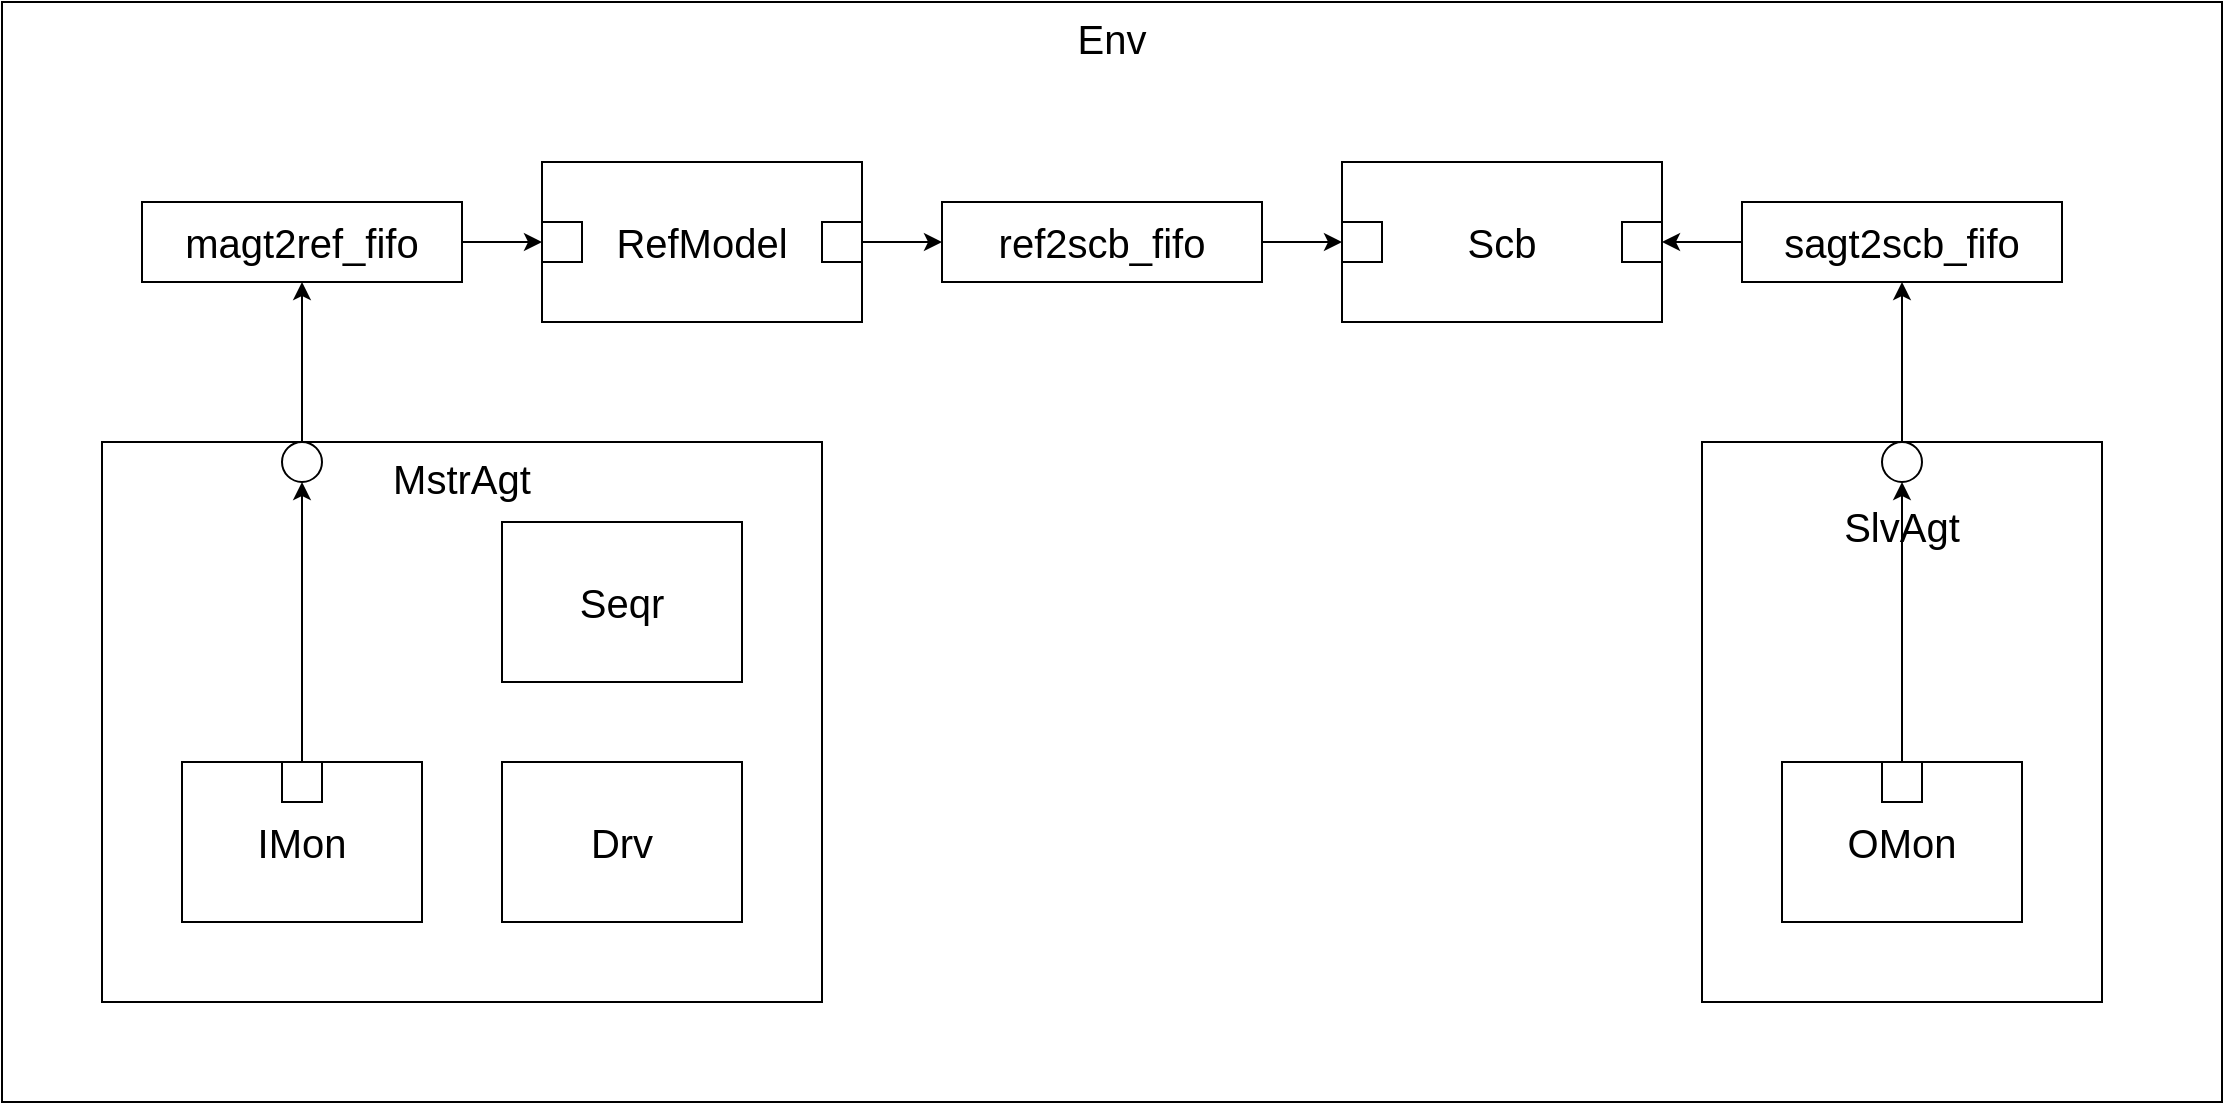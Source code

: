 <mxfile>
    <diagram id="3QKMc-5URlREOd18jAyR" name="第 1 页">
        <mxGraphModel dx="1600" dy="1069" grid="1" gridSize="10" guides="1" tooltips="1" connect="1" arrows="1" fold="1" page="1" pageScale="1" pageWidth="1920" pageHeight="1200" math="0" shadow="0">
            <root>
                <mxCell id="0"/>
                <mxCell id="1" parent="0"/>
                <mxCell id="29" value="Env" style="rounded=0;whiteSpace=wrap;html=1;hachureGap=4;fontFamily=Helvetica;fontSize=20;verticalAlign=top;" vertex="1" parent="1">
                    <mxGeometry x="350" y="420" width="1110" height="550" as="geometry"/>
                </mxCell>
                <mxCell id="5" value="MstrAgt" style="rounded=0;whiteSpace=wrap;html=1;hachureGap=4;fontFamily=Helvetica;fontSize=20;verticalAlign=top;" parent="1" vertex="1">
                    <mxGeometry x="400" y="640" width="360" height="280" as="geometry"/>
                </mxCell>
                <mxCell id="2" value="Drv" style="rounded=0;whiteSpace=wrap;html=1;hachureGap=4;fontFamily=Helvetica;fontSize=20;" parent="1" vertex="1">
                    <mxGeometry x="600" y="800" width="120" height="80" as="geometry"/>
                </mxCell>
                <mxCell id="3" value="IMon" style="rounded=0;whiteSpace=wrap;html=1;hachureGap=4;fontFamily=Helvetica;fontSize=20;" parent="1" vertex="1">
                    <mxGeometry x="440" y="800" width="120" height="80" as="geometry"/>
                </mxCell>
                <mxCell id="4" value="Seqr" style="rounded=0;whiteSpace=wrap;html=1;hachureGap=4;fontFamily=Helvetica;fontSize=20;" parent="1" vertex="1">
                    <mxGeometry x="600" y="680" width="120" height="80" as="geometry"/>
                </mxCell>
                <mxCell id="24" style="edgeStyle=none;sketch=0;hachureGap=4;jiggle=2;curveFitting=1;html=1;exitX=0.5;exitY=0;exitDx=0;exitDy=0;entryX=0.5;entryY=1;entryDx=0;entryDy=0;fontFamily=Helvetica;fontSize=16;" parent="1" source="6" target="23" edge="1">
                    <mxGeometry relative="1" as="geometry"/>
                </mxCell>
                <mxCell id="6" value="" style="rounded=0;whiteSpace=wrap;html=1;sketch=0;hachureGap=4;jiggle=2;curveFitting=1;fontFamily=Helvetica;fontSize=20;" parent="1" vertex="1">
                    <mxGeometry x="490" y="800" width="20" height="20" as="geometry"/>
                </mxCell>
                <mxCell id="7" value="RefModel" style="rounded=0;whiteSpace=wrap;html=1;hachureGap=4;fontFamily=Helvetica;fontSize=20;" parent="1" vertex="1">
                    <mxGeometry x="620" y="500" width="160" height="80" as="geometry"/>
                </mxCell>
                <mxCell id="26" style="edgeStyle=none;sketch=0;hachureGap=4;jiggle=2;curveFitting=1;html=1;exitX=1;exitY=0.5;exitDx=0;exitDy=0;entryX=0;entryY=0.5;entryDx=0;entryDy=0;fontFamily=Helvetica;fontSize=16;" parent="1" source="8" target="15" edge="1">
                    <mxGeometry relative="1" as="geometry"/>
                </mxCell>
                <mxCell id="8" value="magt2ref_fifo" style="rounded=0;whiteSpace=wrap;html=1;hachureGap=4;fontFamily=Helvetica;fontSize=20;" parent="1" vertex="1">
                    <mxGeometry x="420" y="520" width="160" height="40" as="geometry"/>
                </mxCell>
                <mxCell id="28" style="edgeStyle=none;sketch=0;hachureGap=4;jiggle=2;curveFitting=1;html=1;exitX=1;exitY=0.5;exitDx=0;exitDy=0;entryX=0;entryY=0.5;entryDx=0;entryDy=0;fontFamily=Helvetica;fontSize=16;" parent="1" source="9" target="22" edge="1">
                    <mxGeometry relative="1" as="geometry"/>
                </mxCell>
                <mxCell id="9" value="ref2scb_fifo" style="rounded=0;whiteSpace=wrap;html=1;hachureGap=4;fontFamily=Helvetica;fontSize=20;" parent="1" vertex="1">
                    <mxGeometry x="820" y="520" width="160" height="40" as="geometry"/>
                </mxCell>
                <mxCell id="10" value="Scb" style="rounded=0;whiteSpace=wrap;html=1;hachureGap=4;fontFamily=Helvetica;fontSize=20;" parent="1" vertex="1">
                    <mxGeometry x="1020" y="500" width="160" height="80" as="geometry"/>
                </mxCell>
                <mxCell id="20" style="edgeStyle=none;sketch=0;hachureGap=4;jiggle=2;curveFitting=1;html=1;exitX=0;exitY=0.5;exitDx=0;exitDy=0;entryX=1;entryY=0.5;entryDx=0;entryDy=0;fontFamily=Helvetica;fontSize=16;" parent="1" source="11" target="10" edge="1">
                    <mxGeometry relative="1" as="geometry"/>
                </mxCell>
                <mxCell id="11" value="sagt2scb_fifo" style="rounded=0;whiteSpace=wrap;html=1;hachureGap=4;fontFamily=Helvetica;fontSize=20;" parent="1" vertex="1">
                    <mxGeometry x="1220" y="520" width="160" height="40" as="geometry"/>
                </mxCell>
                <mxCell id="12" value="&lt;br&gt;SlvAgt" style="rounded=0;whiteSpace=wrap;html=1;hachureGap=4;fontFamily=Helvetica;fontSize=20;verticalAlign=top;" parent="1" vertex="1">
                    <mxGeometry x="1200" y="640" width="200" height="280" as="geometry"/>
                </mxCell>
                <mxCell id="13" value="OMon" style="rounded=0;whiteSpace=wrap;html=1;hachureGap=4;fontFamily=Helvetica;fontSize=20;" parent="1" vertex="1">
                    <mxGeometry x="1240" y="800" width="120" height="80" as="geometry"/>
                </mxCell>
                <mxCell id="18" style="edgeStyle=none;hachureGap=4;html=1;exitX=0.5;exitY=0;exitDx=0;exitDy=0;entryX=0.5;entryY=1;entryDx=0;entryDy=0;fontFamily=Helvetica;fontSize=16;" parent="1" source="14" target="17" edge="1">
                    <mxGeometry relative="1" as="geometry"/>
                </mxCell>
                <mxCell id="14" value="" style="rounded=0;whiteSpace=wrap;html=1;sketch=0;hachureGap=4;jiggle=2;curveFitting=1;fontFamily=Helvetica;fontSize=20;" parent="1" vertex="1">
                    <mxGeometry x="1290" y="800" width="20" height="20" as="geometry"/>
                </mxCell>
                <mxCell id="15" value="" style="rounded=0;whiteSpace=wrap;html=1;sketch=0;hachureGap=4;jiggle=2;curveFitting=1;fontFamily=Helvetica;fontSize=20;" parent="1" vertex="1">
                    <mxGeometry x="620" y="530" width="20" height="20" as="geometry"/>
                </mxCell>
                <mxCell id="27" style="edgeStyle=none;sketch=0;hachureGap=4;jiggle=2;curveFitting=1;html=1;exitX=1;exitY=0.5;exitDx=0;exitDy=0;entryX=0;entryY=0.5;entryDx=0;entryDy=0;fontFamily=Helvetica;fontSize=16;" parent="1" source="16" target="9" edge="1">
                    <mxGeometry relative="1" as="geometry"/>
                </mxCell>
                <mxCell id="16" value="" style="rounded=0;whiteSpace=wrap;html=1;sketch=0;hachureGap=4;jiggle=2;curveFitting=1;fontFamily=Helvetica;fontSize=20;" parent="1" vertex="1">
                    <mxGeometry x="760" y="530" width="20" height="20" as="geometry"/>
                </mxCell>
                <mxCell id="19" style="edgeStyle=none;sketch=0;hachureGap=4;jiggle=2;curveFitting=1;html=1;exitX=0.5;exitY=0;exitDx=0;exitDy=0;entryX=0.5;entryY=1;entryDx=0;entryDy=0;fontFamily=Helvetica;fontSize=16;" parent="1" source="17" target="11" edge="1">
                    <mxGeometry relative="1" as="geometry"/>
                </mxCell>
                <mxCell id="17" value="" style="ellipse;whiteSpace=wrap;html=1;aspect=fixed;sketch=0;hachureGap=4;jiggle=2;curveFitting=1;fontFamily=Helvetica;fontSize=20;" parent="1" vertex="1">
                    <mxGeometry x="1290" y="640" width="20" height="20" as="geometry"/>
                </mxCell>
                <mxCell id="21" value="" style="rounded=0;whiteSpace=wrap;html=1;sketch=0;hachureGap=4;jiggle=2;curveFitting=1;fontFamily=Helvetica;fontSize=20;" parent="1" vertex="1">
                    <mxGeometry x="1160" y="530" width="20" height="20" as="geometry"/>
                </mxCell>
                <mxCell id="22" value="" style="rounded=0;whiteSpace=wrap;html=1;sketch=0;hachureGap=4;jiggle=2;curveFitting=1;fontFamily=Helvetica;fontSize=20;" parent="1" vertex="1">
                    <mxGeometry x="1020" y="530" width="20" height="20" as="geometry"/>
                </mxCell>
                <mxCell id="25" style="edgeStyle=none;sketch=0;hachureGap=4;jiggle=2;curveFitting=1;html=1;exitX=0.5;exitY=0;exitDx=0;exitDy=0;entryX=0.5;entryY=1;entryDx=0;entryDy=0;fontFamily=Helvetica;fontSize=16;" parent="1" source="23" target="8" edge="1">
                    <mxGeometry relative="1" as="geometry"/>
                </mxCell>
                <mxCell id="23" value="" style="ellipse;whiteSpace=wrap;html=1;aspect=fixed;sketch=0;hachureGap=4;jiggle=2;curveFitting=1;fontFamily=Helvetica;fontSize=20;" parent="1" vertex="1">
                    <mxGeometry x="490" y="640" width="20" height="20" as="geometry"/>
                </mxCell>
            </root>
        </mxGraphModel>
    </diagram>
</mxfile>